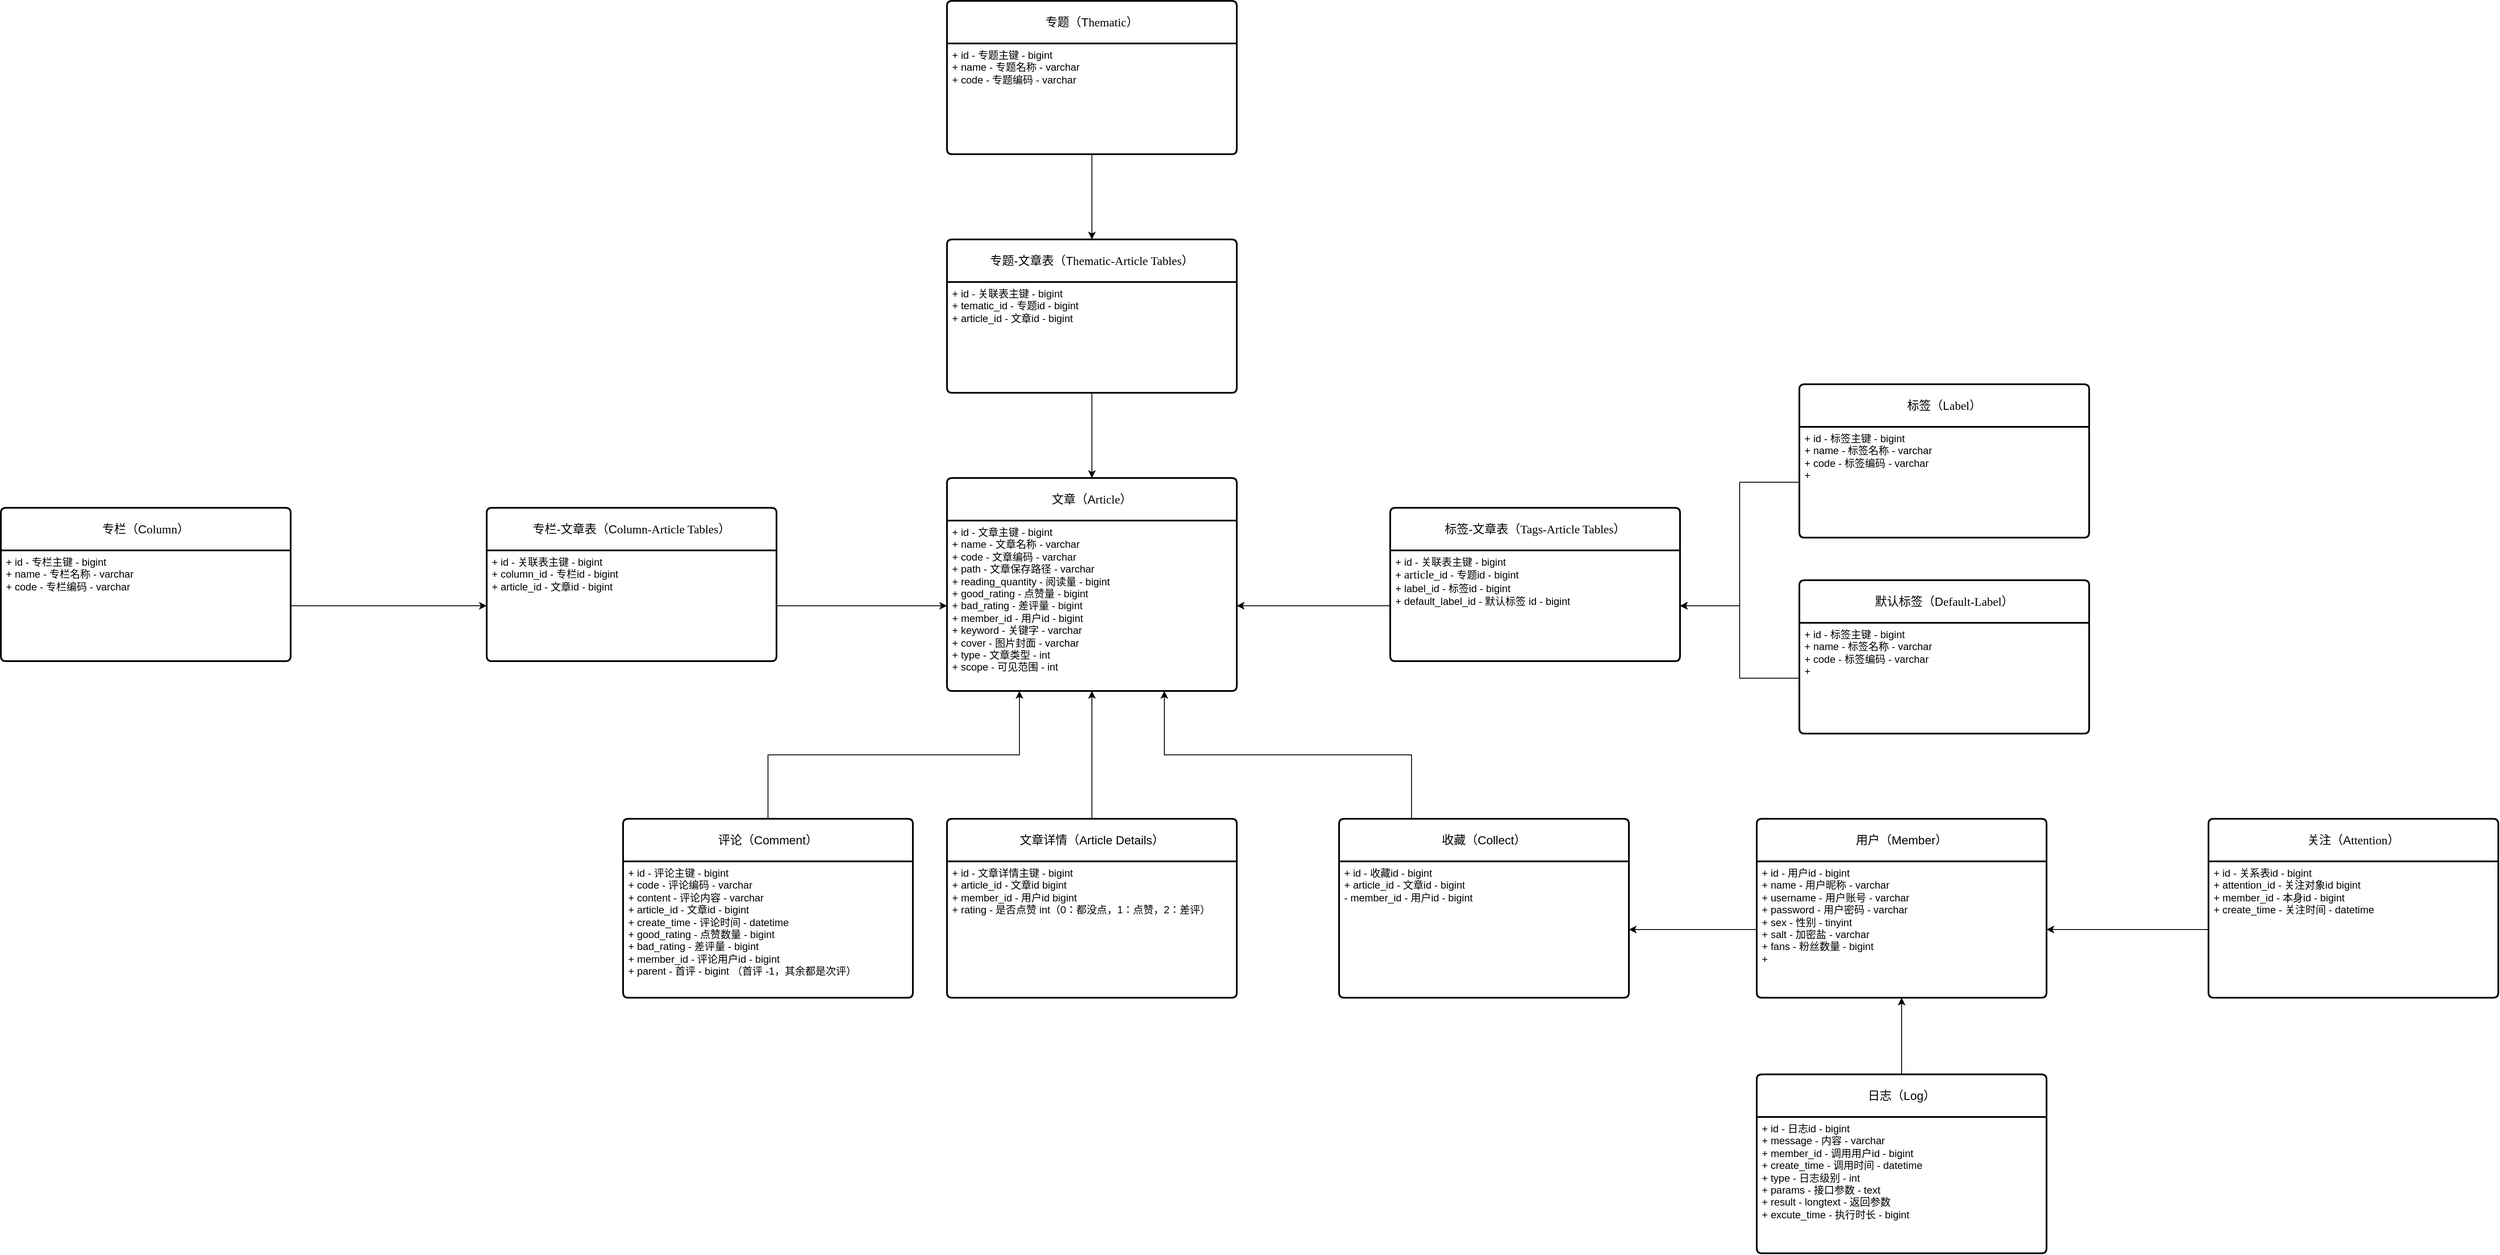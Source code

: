<mxfile version="27.0.5" pages="2">
  <diagram name="数据库结构" id="I1ErNXHB0BoW2DpfOcAM">
    <mxGraphModel dx="2894" dy="1845" grid="1" gridSize="10" guides="1" tooltips="1" connect="1" arrows="1" fold="1" page="1" pageScale="1" pageWidth="827" pageHeight="1169" math="0" shadow="0">
      <root>
        <mxCell id="0" />
        <mxCell id="1" parent="0" />
        <mxCell id="AwYpqpUh4EfOczfZwocW-6" value="专题（T&lt;span style=&quot;font-family: 微软雅黑; text-align: start; white-space-collapse: preserve;&quot;&gt;hematic&lt;/span&gt;）" style="swimlane;childLayout=stackLayout;horizontal=1;startSize=50;horizontalStack=0;rounded=1;fontSize=14;fontStyle=0;strokeWidth=2;resizeParent=0;resizeLast=1;shadow=0;dashed=0;align=center;arcSize=4;whiteSpace=wrap;html=1;" vertex="1" parent="1">
          <mxGeometry x="100" y="-280" width="340" height="180" as="geometry" />
        </mxCell>
        <mxCell id="AwYpqpUh4EfOczfZwocW-7" value="+ id - 专题主键 - bigint&lt;br&gt;+ name - 专题名称 - varchar&lt;br&gt;+ code - 专题编码 - varchar" style="align=left;strokeColor=none;fillColor=none;spacingLeft=4;spacingRight=4;fontSize=12;verticalAlign=top;resizable=0;rotatable=0;part=1;html=1;whiteSpace=wrap;" vertex="1" parent="AwYpqpUh4EfOczfZwocW-6">
          <mxGeometry y="50" width="340" height="130" as="geometry" />
        </mxCell>
        <mxCell id="AwYpqpUh4EfOczfZwocW-9" value="标签（L&lt;span style=&quot;font-family: 微软雅黑; text-align: start; white-space-collapse: preserve;&quot;&gt;abel&lt;/span&gt;）" style="swimlane;childLayout=stackLayout;horizontal=1;startSize=50;horizontalStack=0;rounded=1;fontSize=14;fontStyle=0;strokeWidth=2;resizeParent=0;resizeLast=1;shadow=0;dashed=0;align=center;arcSize=4;whiteSpace=wrap;html=1;" vertex="1" parent="1">
          <mxGeometry x="1100" y="170" width="340" height="180" as="geometry" />
        </mxCell>
        <mxCell id="AwYpqpUh4EfOczfZwocW-10" value="+ id - 标签主键 - bigint&lt;br&gt;+ name - 标签名称 - varchar&lt;br&gt;+ code - 标签编码 - varchar&lt;div&gt;+&amp;nbsp;&lt;/div&gt;" style="align=left;strokeColor=none;fillColor=none;spacingLeft=4;spacingRight=4;fontSize=12;verticalAlign=top;resizable=0;rotatable=0;part=1;html=1;whiteSpace=wrap;" vertex="1" parent="AwYpqpUh4EfOczfZwocW-9">
          <mxGeometry y="50" width="340" height="130" as="geometry" />
        </mxCell>
        <mxCell id="AwYpqpUh4EfOczfZwocW-11" value="标签-文章表（&lt;span style=&quot;font-family: 微软雅黑; text-align: start; white-space-collapse: preserve;&quot;&gt;Tags-Article Tables&lt;/span&gt;）" style="swimlane;childLayout=stackLayout;horizontal=1;startSize=50;horizontalStack=0;rounded=1;fontSize=14;fontStyle=0;strokeWidth=2;resizeParent=0;resizeLast=1;shadow=0;dashed=0;align=center;arcSize=4;whiteSpace=wrap;html=1;" vertex="1" parent="1">
          <mxGeometry x="620" y="315" width="340" height="180" as="geometry" />
        </mxCell>
        <mxCell id="AwYpqpUh4EfOczfZwocW-12" value="+ id - 关联表主键 - bigint&lt;div&gt;+ &lt;font face=&quot;微软雅黑&quot;&gt;&lt;span style=&quot;font-size: 14px; white-space-collapse: preserve;&quot;&gt;article&lt;/span&gt;&lt;/font&gt;_id - 专题id - bigint&lt;/div&gt;&lt;div&gt;+ label_id - 标签id - bigint&lt;/div&gt;&lt;div&gt;+ default_label_id - 默认标签 id - bigint&lt;/div&gt;" style="align=left;strokeColor=none;fillColor=none;spacingLeft=4;spacingRight=4;fontSize=12;verticalAlign=top;resizable=0;rotatable=0;part=1;html=1;whiteSpace=wrap;" vertex="1" parent="AwYpqpUh4EfOczfZwocW-11">
          <mxGeometry y="50" width="340" height="130" as="geometry" />
        </mxCell>
        <mxCell id="AwYpqpUh4EfOczfZwocW-13" value="默认标签（D&lt;span style=&quot;font-family: 微软雅黑; text-align: start; white-space-collapse: preserve;&quot;&gt;efault-L&lt;/span&gt;&lt;span style=&quot;font-family: 微软雅黑; text-align: start; white-space-collapse: preserve;&quot;&gt;abel&lt;/span&gt;）" style="swimlane;childLayout=stackLayout;horizontal=1;startSize=50;horizontalStack=0;rounded=1;fontSize=14;fontStyle=0;strokeWidth=2;resizeParent=0;resizeLast=1;shadow=0;dashed=0;align=center;arcSize=4;whiteSpace=wrap;html=1;" vertex="1" parent="1">
          <mxGeometry x="1100" y="400" width="340" height="180" as="geometry" />
        </mxCell>
        <mxCell id="AwYpqpUh4EfOczfZwocW-14" value="+ id - 标签主键 - bigint&lt;br&gt;+ name - 标签名称 - varchar&lt;br&gt;+ code - 标签编码 - varchar&lt;div&gt;+&amp;nbsp;&lt;/div&gt;" style="align=left;strokeColor=none;fillColor=none;spacingLeft=4;spacingRight=4;fontSize=12;verticalAlign=top;resizable=0;rotatable=0;part=1;html=1;whiteSpace=wrap;" vertex="1" parent="AwYpqpUh4EfOczfZwocW-13">
          <mxGeometry y="50" width="340" height="130" as="geometry" />
        </mxCell>
        <mxCell id="AwYpqpUh4EfOczfZwocW-15" value="文章（A&lt;span style=&quot;font-family: 微软雅黑; text-align: start; white-space-collapse: preserve;&quot;&gt;rticle&lt;/span&gt;）" style="swimlane;childLayout=stackLayout;horizontal=1;startSize=50;horizontalStack=0;rounded=1;fontSize=14;fontStyle=0;strokeWidth=2;resizeParent=0;resizeLast=1;shadow=0;dashed=0;align=center;arcSize=4;whiteSpace=wrap;html=1;" vertex="1" parent="1">
          <mxGeometry x="100" y="280" width="340" height="250" as="geometry" />
        </mxCell>
        <mxCell id="AwYpqpUh4EfOczfZwocW-16" value="+ id - 文章主键 - bigint&lt;br&gt;+ name - 文章名称 - varchar&lt;br&gt;+ code - 文章编码 - varchar&lt;div&gt;+ path - 文章保存路径 - varchar&lt;/div&gt;&lt;div&gt;+ reading_quantity - 阅读量 - bigint&lt;/div&gt;&lt;div&gt;+ good_rating - 点赞量 - bigint&lt;/div&gt;&lt;div&gt;+ bad_rating - 差评量 - bigint&lt;/div&gt;&lt;div&gt;+ member_id - 用户id - bigint&lt;/div&gt;&lt;div&gt;+ keyword - 关键字 - varchar&lt;/div&gt;&lt;div&gt;+ cover - 图片封面 - varchar&lt;/div&gt;&lt;div&gt;+ type - 文章类型 - int&lt;/div&gt;&lt;div&gt;+ scope - 可见范围 - int&lt;/div&gt;" style="align=left;strokeColor=none;fillColor=none;spacingLeft=4;spacingRight=4;fontSize=12;verticalAlign=top;resizable=0;rotatable=0;part=1;html=1;whiteSpace=wrap;" vertex="1" parent="AwYpqpUh4EfOczfZwocW-15">
          <mxGeometry y="50" width="340" height="200" as="geometry" />
        </mxCell>
        <mxCell id="AwYpqpUh4EfOczfZwocW-17" value="专题-文章表（T&lt;span style=&quot;font-family: 微软雅黑; text-align: start; white-space-collapse: preserve;&quot;&gt;hematic-Article Tables&lt;/span&gt;）" style="swimlane;childLayout=stackLayout;horizontal=1;startSize=50;horizontalStack=0;rounded=1;fontSize=14;fontStyle=0;strokeWidth=2;resizeParent=0;resizeLast=1;shadow=0;dashed=0;align=center;arcSize=4;whiteSpace=wrap;html=1;" vertex="1" parent="1">
          <mxGeometry x="100" width="340" height="180" as="geometry" />
        </mxCell>
        <mxCell id="AwYpqpUh4EfOczfZwocW-18" value="+ id - 关联表主键 - bigint&lt;br&gt;+ tematic_id - 专题id - bigint&lt;div&gt;+ article_id - 文章id - bigint&lt;/div&gt;" style="align=left;strokeColor=none;fillColor=none;spacingLeft=4;spacingRight=4;fontSize=12;verticalAlign=top;resizable=0;rotatable=0;part=1;html=1;whiteSpace=wrap;" vertex="1" parent="AwYpqpUh4EfOczfZwocW-17">
          <mxGeometry y="50" width="340" height="130" as="geometry" />
        </mxCell>
        <mxCell id="AwYpqpUh4EfOczfZwocW-19" value="专栏-文章表（C&lt;span style=&quot;font-family: 微软雅黑; text-align: start; white-space-collapse: preserve;&quot;&gt;olumn-Article Tables&lt;/span&gt;）" style="swimlane;childLayout=stackLayout;horizontal=1;startSize=50;horizontalStack=0;rounded=1;fontSize=14;fontStyle=0;strokeWidth=2;resizeParent=0;resizeLast=1;shadow=0;dashed=0;align=center;arcSize=4;whiteSpace=wrap;html=1;" vertex="1" parent="1">
          <mxGeometry x="-440" y="315" width="340" height="180" as="geometry" />
        </mxCell>
        <mxCell id="AwYpqpUh4EfOczfZwocW-20" value="+ id - 关联表主键 - bigint&lt;br&gt;+ column_id - 专栏id - bigint&lt;br&gt;+ article_id - 文章id - bigint" style="align=left;strokeColor=none;fillColor=none;spacingLeft=4;spacingRight=4;fontSize=12;verticalAlign=top;resizable=0;rotatable=0;part=1;html=1;whiteSpace=wrap;" vertex="1" parent="AwYpqpUh4EfOczfZwocW-19">
          <mxGeometry y="50" width="340" height="130" as="geometry" />
        </mxCell>
        <mxCell id="AwYpqpUh4EfOczfZwocW-21" value="专栏（C&lt;span style=&quot;font-family: 微软雅黑; text-align: start; white-space-collapse: preserve;&quot;&gt;olumn&lt;/span&gt;）" style="swimlane;childLayout=stackLayout;horizontal=1;startSize=50;horizontalStack=0;rounded=1;fontSize=14;fontStyle=0;strokeWidth=2;resizeParent=0;resizeLast=1;shadow=0;dashed=0;align=center;arcSize=4;whiteSpace=wrap;html=1;" vertex="1" parent="1">
          <mxGeometry x="-1010" y="315" width="340" height="180" as="geometry" />
        </mxCell>
        <mxCell id="AwYpqpUh4EfOczfZwocW-22" value="+ id - 专栏主键 - bigint&lt;br&gt;+ name - 专栏名称 - varchar&lt;br&gt;+ code - 专栏编码 - varchar" style="align=left;strokeColor=none;fillColor=none;spacingLeft=4;spacingRight=4;fontSize=12;verticalAlign=top;resizable=0;rotatable=0;part=1;html=1;whiteSpace=wrap;" vertex="1" parent="AwYpqpUh4EfOczfZwocW-21">
          <mxGeometry y="50" width="340" height="130" as="geometry" />
        </mxCell>
        <mxCell id="AwYpqpUh4EfOczfZwocW-23" style="edgeStyle=orthogonalEdgeStyle;rounded=0;orthogonalLoop=1;jettySize=auto;html=1;exitX=0.5;exitY=1;exitDx=0;exitDy=0;entryX=0.5;entryY=0;entryDx=0;entryDy=0;" edge="1" parent="1" source="AwYpqpUh4EfOczfZwocW-18" target="AwYpqpUh4EfOczfZwocW-15">
          <mxGeometry relative="1" as="geometry" />
        </mxCell>
        <mxCell id="AwYpqpUh4EfOczfZwocW-24" style="edgeStyle=orthogonalEdgeStyle;rounded=0;orthogonalLoop=1;jettySize=auto;html=1;exitX=0;exitY=0.5;exitDx=0;exitDy=0;entryX=1;entryY=0.5;entryDx=0;entryDy=0;" edge="1" parent="1" source="AwYpqpUh4EfOczfZwocW-12" target="AwYpqpUh4EfOczfZwocW-16">
          <mxGeometry relative="1" as="geometry" />
        </mxCell>
        <mxCell id="AwYpqpUh4EfOczfZwocW-25" style="edgeStyle=orthogonalEdgeStyle;rounded=0;orthogonalLoop=1;jettySize=auto;html=1;exitX=1;exitY=0.5;exitDx=0;exitDy=0;entryX=0;entryY=0.5;entryDx=0;entryDy=0;" edge="1" parent="1" source="AwYpqpUh4EfOczfZwocW-20" target="AwYpqpUh4EfOczfZwocW-16">
          <mxGeometry relative="1" as="geometry" />
        </mxCell>
        <mxCell id="AwYpqpUh4EfOczfZwocW-26" style="edgeStyle=orthogonalEdgeStyle;rounded=0;orthogonalLoop=1;jettySize=auto;html=1;exitX=0.5;exitY=1;exitDx=0;exitDy=0;" edge="1" parent="1" source="AwYpqpUh4EfOczfZwocW-7" target="AwYpqpUh4EfOczfZwocW-17">
          <mxGeometry relative="1" as="geometry" />
        </mxCell>
        <mxCell id="AwYpqpUh4EfOczfZwocW-27" style="edgeStyle=orthogonalEdgeStyle;rounded=0;orthogonalLoop=1;jettySize=auto;html=1;exitX=0;exitY=0.5;exitDx=0;exitDy=0;entryX=1;entryY=0.5;entryDx=0;entryDy=0;" edge="1" parent="1" source="AwYpqpUh4EfOczfZwocW-10" target="AwYpqpUh4EfOczfZwocW-12">
          <mxGeometry relative="1" as="geometry" />
        </mxCell>
        <mxCell id="AwYpqpUh4EfOczfZwocW-29" style="edgeStyle=orthogonalEdgeStyle;rounded=0;orthogonalLoop=1;jettySize=auto;html=1;exitX=0;exitY=0.5;exitDx=0;exitDy=0;entryX=1;entryY=0.5;entryDx=0;entryDy=0;" edge="1" parent="1" source="AwYpqpUh4EfOczfZwocW-14" target="AwYpqpUh4EfOczfZwocW-12">
          <mxGeometry relative="1" as="geometry" />
        </mxCell>
        <mxCell id="AwYpqpUh4EfOczfZwocW-30" style="edgeStyle=orthogonalEdgeStyle;rounded=0;orthogonalLoop=1;jettySize=auto;html=1;exitX=1;exitY=0.5;exitDx=0;exitDy=0;" edge="1" parent="1" source="AwYpqpUh4EfOczfZwocW-22" target="AwYpqpUh4EfOczfZwocW-20">
          <mxGeometry relative="1" as="geometry" />
        </mxCell>
        <mxCell id="ytZSGSwfcOSJs34K6wdh-1" style="edgeStyle=orthogonalEdgeStyle;rounded=0;orthogonalLoop=1;jettySize=auto;html=1;exitX=0.5;exitY=0;exitDx=0;exitDy=0;entryX=0.25;entryY=1;entryDx=0;entryDy=0;" edge="1" parent="1" source="AwYpqpUh4EfOczfZwocW-33" target="AwYpqpUh4EfOczfZwocW-16">
          <mxGeometry relative="1" as="geometry" />
        </mxCell>
        <mxCell id="AwYpqpUh4EfOczfZwocW-33" value="&lt;div style=&quot;text-align: start;&quot;&gt;评论（Comment）&lt;/div&gt;" style="swimlane;childLayout=stackLayout;horizontal=1;startSize=50;horizontalStack=0;rounded=1;fontSize=14;fontStyle=0;strokeWidth=2;resizeParent=0;resizeLast=1;shadow=0;dashed=0;align=center;arcSize=4;whiteSpace=wrap;html=1;" vertex="1" parent="1">
          <mxGeometry x="-280" y="680" width="340" height="210" as="geometry" />
        </mxCell>
        <mxCell id="AwYpqpUh4EfOczfZwocW-34" value="+ id - 评论主键 - bigint&lt;div&gt;+ code - 评论编码 - varchar&lt;/div&gt;&lt;div&gt;+ content - 评论内容 - varchar&lt;/div&gt;&lt;div&gt;+ article_id - 文章id - bigint&lt;/div&gt;&lt;div&gt;+ create_time - 评论时间 - datetime&lt;/div&gt;&lt;div&gt;+ good_rating - 点赞数量 - bigint&lt;/div&gt;&lt;div&gt;+ bad_rating - 差评量 - bigint&lt;/div&gt;&lt;div&gt;+ member_id - 评论用户id - bigint&lt;/div&gt;&lt;div&gt;+ parent - 首评 - bigint （首评 -1，其余都是次评）&lt;/div&gt;" style="align=left;strokeColor=none;fillColor=none;spacingLeft=4;spacingRight=4;fontSize=12;verticalAlign=top;resizable=0;rotatable=0;part=1;html=1;whiteSpace=wrap;" vertex="1" parent="AwYpqpUh4EfOczfZwocW-33">
          <mxGeometry y="50" width="340" height="160" as="geometry" />
        </mxCell>
        <mxCell id="HQ80uJ3TJS0k1r7bCMIQ-3" style="edgeStyle=orthogonalEdgeStyle;rounded=0;orthogonalLoop=1;jettySize=auto;html=1;exitX=0.5;exitY=0;exitDx=0;exitDy=0;entryX=0.5;entryY=1;entryDx=0;entryDy=0;" edge="1" parent="1" source="HQ80uJ3TJS0k1r7bCMIQ-1" target="AwYpqpUh4EfOczfZwocW-16">
          <mxGeometry relative="1" as="geometry" />
        </mxCell>
        <mxCell id="HQ80uJ3TJS0k1r7bCMIQ-1" value="&lt;div style=&quot;text-align: start;&quot;&gt;文章详情（Article Details）&lt;/div&gt;" style="swimlane;childLayout=stackLayout;horizontal=1;startSize=50;horizontalStack=0;rounded=1;fontSize=14;fontStyle=0;strokeWidth=2;resizeParent=0;resizeLast=1;shadow=0;dashed=0;align=center;arcSize=4;whiteSpace=wrap;html=1;" vertex="1" parent="1">
          <mxGeometry x="100" y="680" width="340" height="210" as="geometry" />
        </mxCell>
        <mxCell id="HQ80uJ3TJS0k1r7bCMIQ-2" value="+ id - 文章详情主键 - bigint&lt;div&gt;+ article_id - 文章id bigint&lt;/div&gt;&lt;div&gt;+ member_id - 用户id bigint&lt;/div&gt;&lt;div&gt;+ rating - 是否点赞 int（0：都没点，1：点赞，2：差评）&lt;/div&gt;" style="align=left;strokeColor=none;fillColor=none;spacingLeft=4;spacingRight=4;fontSize=12;verticalAlign=top;resizable=0;rotatable=0;part=1;html=1;whiteSpace=wrap;" vertex="1" parent="HQ80uJ3TJS0k1r7bCMIQ-1">
          <mxGeometry y="50" width="340" height="160" as="geometry" />
        </mxCell>
        <mxCell id="HQ80uJ3TJS0k1r7bCMIQ-4" value="&lt;div style=&quot;text-align: start;&quot;&gt;用户（Member）&lt;/div&gt;" style="swimlane;childLayout=stackLayout;horizontal=1;startSize=50;horizontalStack=0;rounded=1;fontSize=14;fontStyle=0;strokeWidth=2;resizeParent=0;resizeLast=1;shadow=0;dashed=0;align=center;arcSize=4;whiteSpace=wrap;html=1;" vertex="1" parent="1">
          <mxGeometry x="1050" y="680" width="340" height="210" as="geometry" />
        </mxCell>
        <mxCell id="HQ80uJ3TJS0k1r7bCMIQ-5" value="+ id - 用户id - bigint&lt;div&gt;+ name - 用户昵称 - varchar&lt;/div&gt;&lt;div&gt;+ username - 用户账号 - varchar&lt;/div&gt;&lt;div&gt;+ password - 用户密码 - varchar&lt;/div&gt;&lt;div&gt;+ sex - 性别 - tinyint&lt;/div&gt;&lt;div&gt;+ salt - 加密盐 - varchar&lt;/div&gt;&lt;div&gt;+ fans - 粉丝数量 - bigint&lt;/div&gt;&lt;div&gt;&lt;span style=&quot;background-color: transparent; color: light-dark(rgb(0, 0, 0), rgb(255, 255, 255));&quot;&gt;+&amp;nbsp;&amp;nbsp;&lt;/span&gt;&lt;/div&gt;" style="align=left;strokeColor=none;fillColor=none;spacingLeft=4;spacingRight=4;fontSize=12;verticalAlign=top;resizable=0;rotatable=0;part=1;html=1;whiteSpace=wrap;" vertex="1" parent="HQ80uJ3TJS0k1r7bCMIQ-4">
          <mxGeometry y="50" width="340" height="160" as="geometry" />
        </mxCell>
        <mxCell id="HQ80uJ3TJS0k1r7bCMIQ-12" style="edgeStyle=orthogonalEdgeStyle;rounded=0;orthogonalLoop=1;jettySize=auto;html=1;exitX=0.5;exitY=0;exitDx=0;exitDy=0;entryX=0.5;entryY=1;entryDx=0;entryDy=0;" edge="1" parent="1" source="HQ80uJ3TJS0k1r7bCMIQ-6" target="HQ80uJ3TJS0k1r7bCMIQ-5">
          <mxGeometry relative="1" as="geometry" />
        </mxCell>
        <mxCell id="HQ80uJ3TJS0k1r7bCMIQ-6" value="&lt;div style=&quot;text-align: start;&quot;&gt;日志（Log）&lt;/div&gt;" style="swimlane;childLayout=stackLayout;horizontal=1;startSize=50;horizontalStack=0;rounded=1;fontSize=14;fontStyle=0;strokeWidth=2;resizeParent=0;resizeLast=1;shadow=0;dashed=0;align=center;arcSize=4;whiteSpace=wrap;html=1;" vertex="1" parent="1">
          <mxGeometry x="1050" y="980" width="340" height="210" as="geometry" />
        </mxCell>
        <mxCell id="HQ80uJ3TJS0k1r7bCMIQ-7" value="+ id - 日志id - bigint&lt;div&gt;+ message - 内容 - varchar&lt;/div&gt;&lt;div&gt;+ member_id - 调用用户id - bigint&lt;/div&gt;&lt;div&gt;+ create_time - 调用时间 - datetime&lt;/div&gt;&lt;div&gt;+ type - 日志级别 - int&lt;/div&gt;&lt;div&gt;+ params - 接口参数 - text&lt;/div&gt;&lt;div&gt;+ result - longtext - 返回参数&lt;/div&gt;&lt;div&gt;+ excute_time - 执行时长 - bigint&lt;/div&gt;" style="align=left;strokeColor=none;fillColor=none;spacingLeft=4;spacingRight=4;fontSize=12;verticalAlign=top;resizable=0;rotatable=0;part=1;html=1;whiteSpace=wrap;" vertex="1" parent="HQ80uJ3TJS0k1r7bCMIQ-6">
          <mxGeometry y="50" width="340" height="160" as="geometry" />
        </mxCell>
        <mxCell id="HQ80uJ3TJS0k1r7bCMIQ-11" style="edgeStyle=orthogonalEdgeStyle;rounded=0;orthogonalLoop=1;jettySize=auto;html=1;exitX=0.25;exitY=0;exitDx=0;exitDy=0;entryX=0.75;entryY=1;entryDx=0;entryDy=0;" edge="1" parent="1" source="HQ80uJ3TJS0k1r7bCMIQ-8" target="AwYpqpUh4EfOczfZwocW-16">
          <mxGeometry relative="1" as="geometry" />
        </mxCell>
        <mxCell id="HQ80uJ3TJS0k1r7bCMIQ-8" value="&lt;div style=&quot;text-align: start;&quot;&gt;收藏（Collect）&lt;/div&gt;" style="swimlane;childLayout=stackLayout;horizontal=1;startSize=50;horizontalStack=0;rounded=1;fontSize=14;fontStyle=0;strokeWidth=2;resizeParent=0;resizeLast=1;shadow=0;dashed=0;align=center;arcSize=4;whiteSpace=wrap;html=1;" vertex="1" parent="1">
          <mxGeometry x="560" y="680" width="340" height="210" as="geometry" />
        </mxCell>
        <mxCell id="HQ80uJ3TJS0k1r7bCMIQ-9" value="+ id - 收藏id - bigint&lt;div&gt;+ article_id - 文章id - bigint&lt;/div&gt;&lt;div&gt;- member_id - 用户id - bigint&lt;/div&gt;" style="align=left;strokeColor=none;fillColor=none;spacingLeft=4;spacingRight=4;fontSize=12;verticalAlign=top;resizable=0;rotatable=0;part=1;html=1;whiteSpace=wrap;" vertex="1" parent="HQ80uJ3TJS0k1r7bCMIQ-8">
          <mxGeometry y="50" width="340" height="160" as="geometry" />
        </mxCell>
        <mxCell id="HQ80uJ3TJS0k1r7bCMIQ-10" style="edgeStyle=orthogonalEdgeStyle;rounded=0;orthogonalLoop=1;jettySize=auto;html=1;exitX=0;exitY=0.5;exitDx=0;exitDy=0;entryX=1;entryY=0.5;entryDx=0;entryDy=0;" edge="1" parent="1" source="HQ80uJ3TJS0k1r7bCMIQ-5" target="HQ80uJ3TJS0k1r7bCMIQ-9">
          <mxGeometry relative="1" as="geometry" />
        </mxCell>
        <mxCell id="HQ80uJ3TJS0k1r7bCMIQ-15" value="&lt;div style=&quot;text-align: start;&quot;&gt;关注（A&lt;span style=&quot;white-space-collapse: preserve; font-family: 微软雅黑;&quot;&gt;ttention&lt;/span&gt;）&lt;br&gt;&lt;/div&gt;" style="swimlane;childLayout=stackLayout;horizontal=1;startSize=50;horizontalStack=0;rounded=1;fontSize=14;fontStyle=0;strokeWidth=2;resizeParent=0;resizeLast=1;shadow=0;dashed=0;align=center;arcSize=4;whiteSpace=wrap;html=1;" vertex="1" parent="1">
          <mxGeometry x="1580" y="680" width="340" height="210" as="geometry" />
        </mxCell>
        <mxCell id="HQ80uJ3TJS0k1r7bCMIQ-16" value="+ id - 关系表id - bigint&lt;div&gt;+ attention_id - 关注对象id bigint&lt;/div&gt;&lt;div&gt;+ member_id - 本身id - bigint&lt;/div&gt;&lt;div&gt;+ create_time - 关注时间 - datetime&lt;/div&gt;" style="align=left;strokeColor=none;fillColor=none;spacingLeft=4;spacingRight=4;fontSize=12;verticalAlign=top;resizable=0;rotatable=0;part=1;html=1;whiteSpace=wrap;" vertex="1" parent="HQ80uJ3TJS0k1r7bCMIQ-15">
          <mxGeometry y="50" width="340" height="160" as="geometry" />
        </mxCell>
        <mxCell id="HQ80uJ3TJS0k1r7bCMIQ-17" style="edgeStyle=orthogonalEdgeStyle;rounded=0;orthogonalLoop=1;jettySize=auto;html=1;exitX=0;exitY=0.5;exitDx=0;exitDy=0;" edge="1" parent="1" source="HQ80uJ3TJS0k1r7bCMIQ-16" target="HQ80uJ3TJS0k1r7bCMIQ-5">
          <mxGeometry relative="1" as="geometry" />
        </mxCell>
      </root>
    </mxGraphModel>
  </diagram>
  <diagram id="weSTDpT5rXTfGD1hPrS9" name="评论区实现原理">
    <mxGraphModel dx="1188" dy="648" grid="1" gridSize="10" guides="1" tooltips="1" connect="1" arrows="1" fold="1" page="1" pageScale="1" pageWidth="827" pageHeight="1169" math="0" shadow="0">
      <root>
        <mxCell id="0" />
        <mxCell id="1" parent="0" />
        <mxCell id="nXwIMKww6mUc8uqGvv5m-1" value="首评" style="rounded=1;whiteSpace=wrap;html=1;" vertex="1" parent="1">
          <mxGeometry x="40" y="270" width="120" height="60" as="geometry" />
        </mxCell>
        <mxCell id="nXwIMKww6mUc8uqGvv5m-22" style="edgeStyle=orthogonalEdgeStyle;rounded=0;orthogonalLoop=1;jettySize=auto;html=1;exitX=0;exitY=0.5;exitDx=0;exitDy=0;entryX=1;entryY=0.5;entryDx=0;entryDy=0;" edge="1" parent="1" source="nXwIMKww6mUc8uqGvv5m-2" target="nXwIMKww6mUc8uqGvv5m-1">
          <mxGeometry relative="1" as="geometry" />
        </mxCell>
        <mxCell id="nDFssBVvb_U1L88ROul1-1" style="edgeStyle=orthogonalEdgeStyle;rounded=0;orthogonalLoop=1;jettySize=auto;html=1;exitX=0.5;exitY=0;exitDx=0;exitDy=0;fillColor=#f8cecc;strokeColor=#b85450;" edge="1" parent="1" source="nXwIMKww6mUc8uqGvv5m-2" target="nXwIMKww6mUc8uqGvv5m-1">
          <mxGeometry relative="1" as="geometry" />
        </mxCell>
        <mxCell id="nXwIMKww6mUc8uqGvv5m-2" value="次评" style="rounded=1;whiteSpace=wrap;html=1;" vertex="1" parent="1">
          <mxGeometry x="270" y="140" width="120" height="60" as="geometry" />
        </mxCell>
        <mxCell id="nXwIMKww6mUc8uqGvv5m-24" style="edgeStyle=orthogonalEdgeStyle;rounded=0;orthogonalLoop=1;jettySize=auto;html=1;exitX=0;exitY=0.5;exitDx=0;exitDy=0;entryX=1;entryY=0.5;entryDx=0;entryDy=0;" edge="1" parent="1" source="nXwIMKww6mUc8uqGvv5m-3" target="nXwIMKww6mUc8uqGvv5m-1">
          <mxGeometry relative="1" as="geometry" />
        </mxCell>
        <mxCell id="nXwIMKww6mUc8uqGvv5m-3" value="次评" style="rounded=1;whiteSpace=wrap;html=1;" vertex="1" parent="1">
          <mxGeometry x="270" y="270" width="120" height="60" as="geometry" />
        </mxCell>
        <mxCell id="nXwIMKww6mUc8uqGvv5m-26" style="edgeStyle=orthogonalEdgeStyle;rounded=0;orthogonalLoop=1;jettySize=auto;html=1;exitX=0;exitY=0.5;exitDx=0;exitDy=0;entryX=1;entryY=0.5;entryDx=0;entryDy=0;" edge="1" parent="1" source="nXwIMKww6mUc8uqGvv5m-4" target="nXwIMKww6mUc8uqGvv5m-1">
          <mxGeometry relative="1" as="geometry" />
        </mxCell>
        <mxCell id="nXwIMKww6mUc8uqGvv5m-4" value="次评" style="rounded=1;whiteSpace=wrap;html=1;" vertex="1" parent="1">
          <mxGeometry x="270" y="380" width="120" height="60" as="geometry" />
        </mxCell>
        <mxCell id="nXwIMKww6mUc8uqGvv5m-16" style="edgeStyle=orthogonalEdgeStyle;rounded=0;orthogonalLoop=1;jettySize=auto;html=1;exitX=0;exitY=0.5;exitDx=0;exitDy=0;" edge="1" parent="1" source="nXwIMKww6mUc8uqGvv5m-5" target="nXwIMKww6mUc8uqGvv5m-2">
          <mxGeometry relative="1" as="geometry" />
        </mxCell>
        <mxCell id="nDFssBVvb_U1L88ROul1-3" style="edgeStyle=orthogonalEdgeStyle;rounded=0;orthogonalLoop=1;jettySize=auto;html=1;exitX=0.5;exitY=0;exitDx=0;exitDy=0;entryX=0.75;entryY=0;entryDx=0;entryDy=0;fillColor=#ffe6cc;strokeColor=#d79b00;" edge="1" parent="1" source="nXwIMKww6mUc8uqGvv5m-5" target="nXwIMKww6mUc8uqGvv5m-2">
          <mxGeometry relative="1" as="geometry" />
        </mxCell>
        <mxCell id="nXwIMKww6mUc8uqGvv5m-5" value="回复" style="rounded=1;whiteSpace=wrap;html=1;" vertex="1" parent="1">
          <mxGeometry x="480" y="140" width="120" height="60" as="geometry" />
        </mxCell>
        <mxCell id="nXwIMKww6mUc8uqGvv5m-21" style="edgeStyle=orthogonalEdgeStyle;rounded=0;orthogonalLoop=1;jettySize=auto;html=1;exitX=0;exitY=0.5;exitDx=0;exitDy=0;" edge="1" parent="1" source="nXwIMKww6mUc8uqGvv5m-6" target="nXwIMKww6mUc8uqGvv5m-5">
          <mxGeometry relative="1" as="geometry" />
        </mxCell>
        <mxCell id="nDFssBVvb_U1L88ROul1-5" style="edgeStyle=orthogonalEdgeStyle;rounded=0;orthogonalLoop=1;jettySize=auto;html=1;exitX=0.5;exitY=0;exitDx=0;exitDy=0;entryX=0.75;entryY=0;entryDx=0;entryDy=0;fillColor=#f8cecc;strokeColor=#b85450;" edge="1" parent="1" source="nXwIMKww6mUc8uqGvv5m-6" target="nXwIMKww6mUc8uqGvv5m-5">
          <mxGeometry relative="1" as="geometry" />
        </mxCell>
        <mxCell id="nXwIMKww6mUc8uqGvv5m-6" value="回复" style="rounded=1;whiteSpace=wrap;html=1;" vertex="1" parent="1">
          <mxGeometry x="660" y="140" width="120" height="60" as="geometry" />
        </mxCell>
        <mxCell id="nXwIMKww6mUc8uqGvv5m-17" style="edgeStyle=orthogonalEdgeStyle;rounded=0;orthogonalLoop=1;jettySize=auto;html=1;exitX=0;exitY=0.5;exitDx=0;exitDy=0;entryX=1;entryY=0.5;entryDx=0;entryDy=0;" edge="1" parent="1" source="nXwIMKww6mUc8uqGvv5m-7" target="nXwIMKww6mUc8uqGvv5m-3">
          <mxGeometry relative="1" as="geometry" />
        </mxCell>
        <mxCell id="nXwIMKww6mUc8uqGvv5m-7" value="回复" style="rounded=1;whiteSpace=wrap;html=1;" vertex="1" parent="1">
          <mxGeometry x="480" y="270" width="120" height="60" as="geometry" />
        </mxCell>
        <mxCell id="nXwIMKww6mUc8uqGvv5m-20" style="edgeStyle=orthogonalEdgeStyle;rounded=0;orthogonalLoop=1;jettySize=auto;html=1;exitX=0;exitY=0.5;exitDx=0;exitDy=0;entryX=1;entryY=0.5;entryDx=0;entryDy=0;" edge="1" parent="1" source="nXwIMKww6mUc8uqGvv5m-8" target="nXwIMKww6mUc8uqGvv5m-7">
          <mxGeometry relative="1" as="geometry" />
        </mxCell>
        <mxCell id="nXwIMKww6mUc8uqGvv5m-8" value="回复" style="rounded=1;whiteSpace=wrap;html=1;" vertex="1" parent="1">
          <mxGeometry x="670" y="270" width="120" height="60" as="geometry" />
        </mxCell>
        <mxCell id="nXwIMKww6mUc8uqGvv5m-18" style="edgeStyle=orthogonalEdgeStyle;rounded=0;orthogonalLoop=1;jettySize=auto;html=1;exitX=0;exitY=0.5;exitDx=0;exitDy=0;entryX=1;entryY=0.5;entryDx=0;entryDy=0;" edge="1" parent="1" source="nXwIMKww6mUc8uqGvv5m-9" target="nXwIMKww6mUc8uqGvv5m-4">
          <mxGeometry relative="1" as="geometry" />
        </mxCell>
        <mxCell id="nXwIMKww6mUc8uqGvv5m-9" value="回复" style="rounded=1;whiteSpace=wrap;html=1;" vertex="1" parent="1">
          <mxGeometry x="480" y="380" width="120" height="60" as="geometry" />
        </mxCell>
        <mxCell id="nXwIMKww6mUc8uqGvv5m-19" style="edgeStyle=orthogonalEdgeStyle;rounded=0;orthogonalLoop=1;jettySize=auto;html=1;exitX=0;exitY=0.5;exitDx=0;exitDy=0;entryX=1;entryY=0.5;entryDx=0;entryDy=0;" edge="1" parent="1" source="nXwIMKww6mUc8uqGvv5m-10" target="nXwIMKww6mUc8uqGvv5m-9">
          <mxGeometry relative="1" as="geometry" />
        </mxCell>
        <mxCell id="nXwIMKww6mUc8uqGvv5m-10" value="回复" style="rounded=1;whiteSpace=wrap;html=1;" vertex="1" parent="1">
          <mxGeometry x="670" y="380" width="120" height="60" as="geometry" />
        </mxCell>
        <mxCell id="nDFssBVvb_U1L88ROul1-2" value="绑定id" style="text;html=1;align=center;verticalAlign=middle;whiteSpace=wrap;rounded=0;" vertex="1" parent="1">
          <mxGeometry x="140" y="90" width="60" height="30" as="geometry" />
        </mxCell>
        <mxCell id="nDFssBVvb_U1L88ROul1-4" value="绑定id" style="text;html=1;align=center;verticalAlign=middle;whiteSpace=wrap;rounded=0;" vertex="1" parent="1">
          <mxGeometry x="410" y="90" width="60" height="30" as="geometry" />
        </mxCell>
        <mxCell id="nDFssBVvb_U1L88ROul1-6" value="绑定id" style="text;html=1;align=center;verticalAlign=middle;whiteSpace=wrap;rounded=0;" vertex="1" parent="1">
          <mxGeometry x="610" y="90" width="60" height="30" as="geometry" />
        </mxCell>
        <mxCell id="U-kd55ZybFCbnlOvCkdw-1" value="" style="rounded=0;whiteSpace=wrap;html=1;" vertex="1" parent="1">
          <mxGeometry x="140" y="780" width="120" height="350" as="geometry" />
        </mxCell>
        <mxCell id="U-kd55ZybFCbnlOvCkdw-2" value="数据1" style="rounded=1;whiteSpace=wrap;html=1;fillColor=#dae8fc;strokeColor=#6c8ebf;" vertex="1" parent="1">
          <mxGeometry x="140" y="1070" width="120" height="60" as="geometry" />
        </mxCell>
        <mxCell id="U-kd55ZybFCbnlOvCkdw-3" value="数据2" style="rounded=1;whiteSpace=wrap;html=1;fillColor=#d5e8d4;strokeColor=#82b366;" vertex="1" parent="1">
          <mxGeometry x="140" y="1010" width="120" height="60" as="geometry" />
        </mxCell>
        <mxCell id="U-kd55ZybFCbnlOvCkdw-4" value="数据3" style="rounded=1;whiteSpace=wrap;html=1;fillColor=#ffe6cc;strokeColor=#d79b00;" vertex="1" parent="1">
          <mxGeometry x="140" y="950" width="120" height="60" as="geometry" />
        </mxCell>
      </root>
    </mxGraphModel>
  </diagram>
</mxfile>

